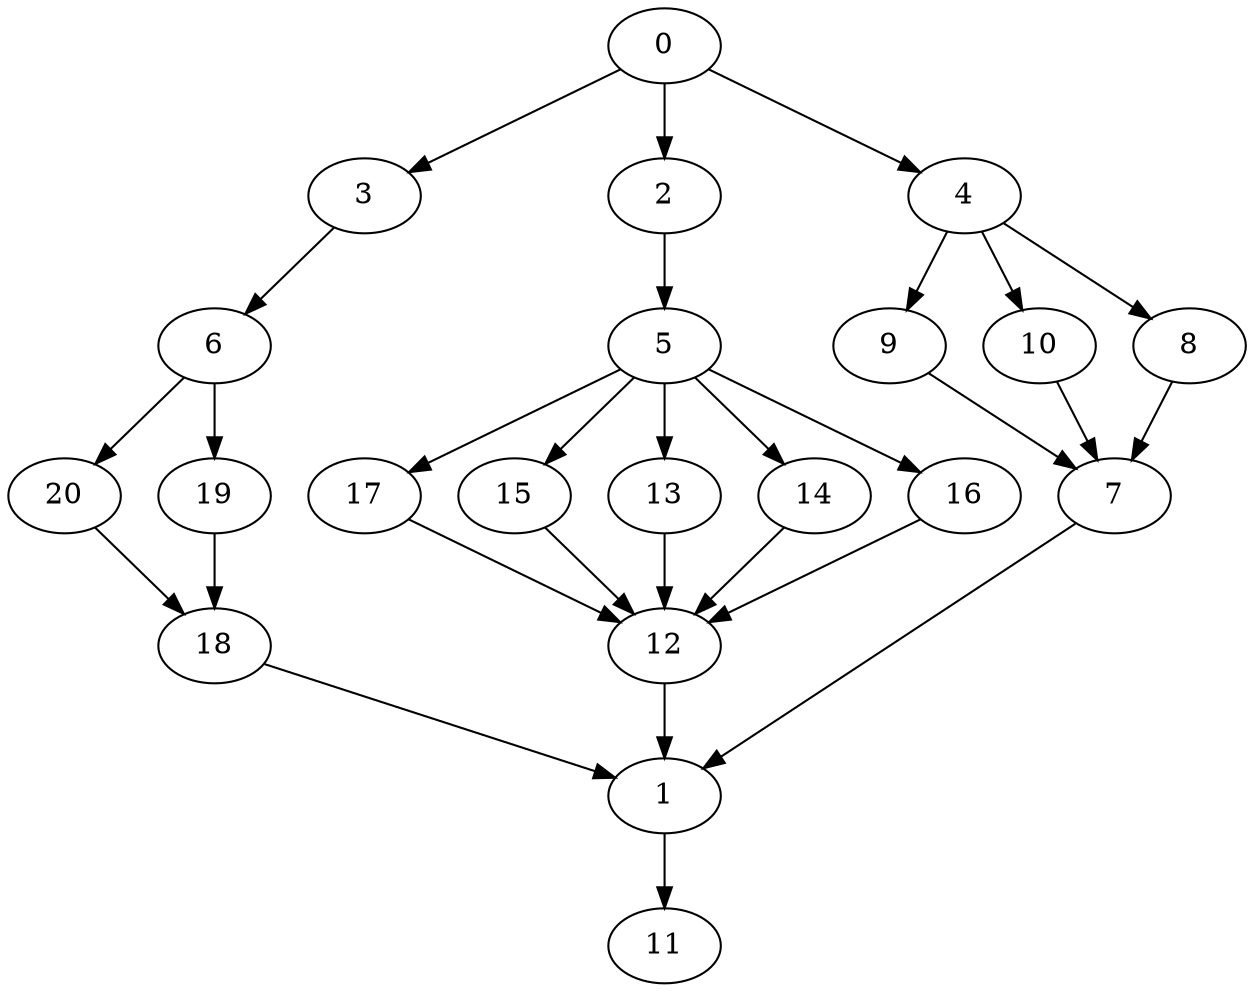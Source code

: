 digraph "SeriesParallel-MaxBf-5_Nodes_21_CCR_0.10_WeightType_Random#2_Heterogeneous-4-2-strong" {
0 [Weight=146];
3 [Weight=117];
2 [Weight=44];
4 [Weight=146];
5 [Weight=59];
6 [Weight=73];
17 [Weight=117];
15 [Weight=103];
13 [Weight=103];
20 [Weight=132];
9 [Weight=88];
14 [Weight=59];
16 [Weight=59];
19 [Weight=88];
10 [Weight=44];
12 [Weight=88];
8 [Weight=29];
7 [Weight=59];
18 [Weight=59];
1 [Weight=117];
11 [Weight=132];
17 -> 12 [Weight=7];
0 -> 3 [Weight=7];
5 -> 14 [Weight=7];
0 -> 4 [Weight=8];
2 -> 5 [Weight=10];
18 -> 1 [Weight=2];
16 -> 12 [Weight=4];
5 -> 17 [Weight=7];
10 -> 7 [Weight=8];
9 -> 7 [Weight=8];
19 -> 18 [Weight=9];
4 -> 8 [Weight=2];
7 -> 1 [Weight=5];
0 -> 2 [Weight=7];
12 -> 1 [Weight=9];
6 -> 20 [Weight=6];
1 -> 11 [Weight=6];
15 -> 12 [Weight=10];
4 -> 9 [Weight=3];
8 -> 7 [Weight=3];
20 -> 18 [Weight=10];
14 -> 12 [Weight=4];
4 -> 10 [Weight=9];
5 -> 16 [Weight=10];
13 -> 12 [Weight=4];
5 -> 13 [Weight=7];
3 -> 6 [Weight=5];
5 -> 15 [Weight=7];
6 -> 19 [Weight=2];
}

